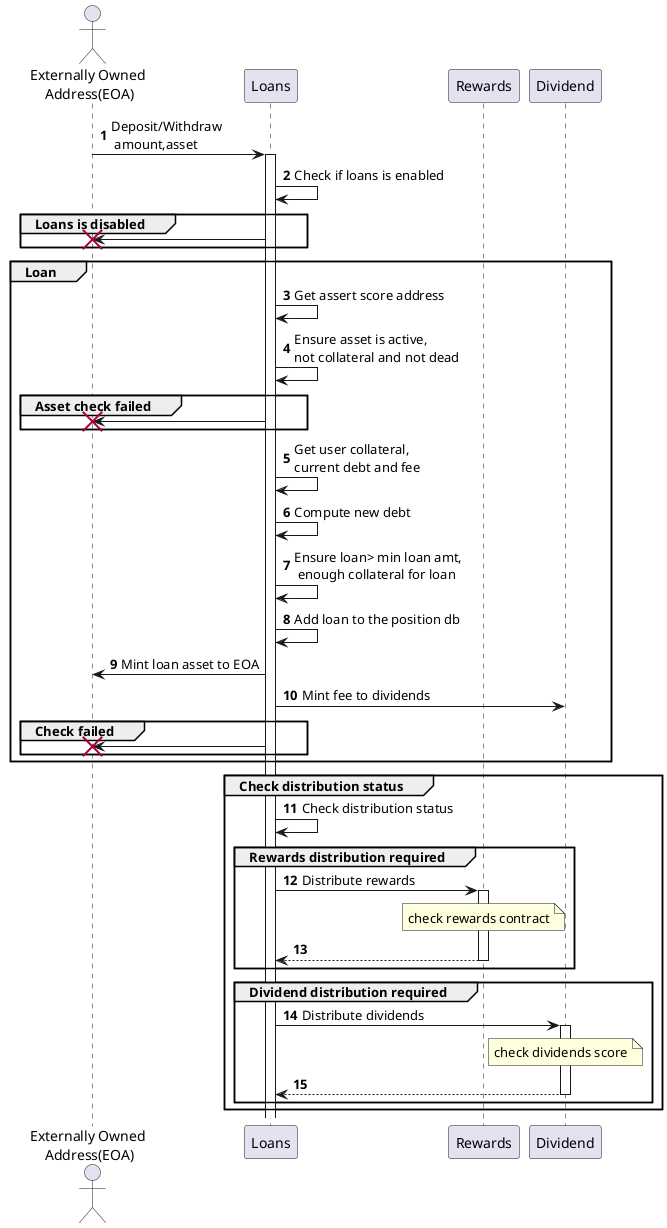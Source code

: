 @startuml
'https://plantuml.com/sequence-diagram

actor "Externally Owned \nAddress(EOA)" as EOA
participant Loans as l
participant Rewards as r
participant Dividend as d
autonumber

EOA->l++: Deposit/Withdraw\n amount,asset
l->l:Check if loans is enabled
autonumber stop
group Loans is disabled
l->EOA!!
end

autonumber resume


group Loan
l->l:Get assert score address
l->l:Ensure asset is active,\nnot collateral and not dead
group Asset check failed
autonumber stop
l->EOA!!
end

autonumber resume

l->l:Get user collateral,\ncurrent debt and fee
l->l:Compute new debt
l->l:Ensure loan> min loan amt,\n enough collateral for loan
l->l: Add loan to the position db
l->EOA:Mint loan asset to EOA
l->d:Mint fee to dividends
group Check failed
autonumber stop
l->EOA!!
autonumber resume
end


end
group Check distribution status
l->l: Check distribution status
group Rewards distribution required
l->r++: Distribute rewards
note over r:check rewards contract
r-->l--
end

group Dividend distribution required
l->d++:Distribute dividends
note over d:check dividends score
d-->l--
end
end
@enduml
